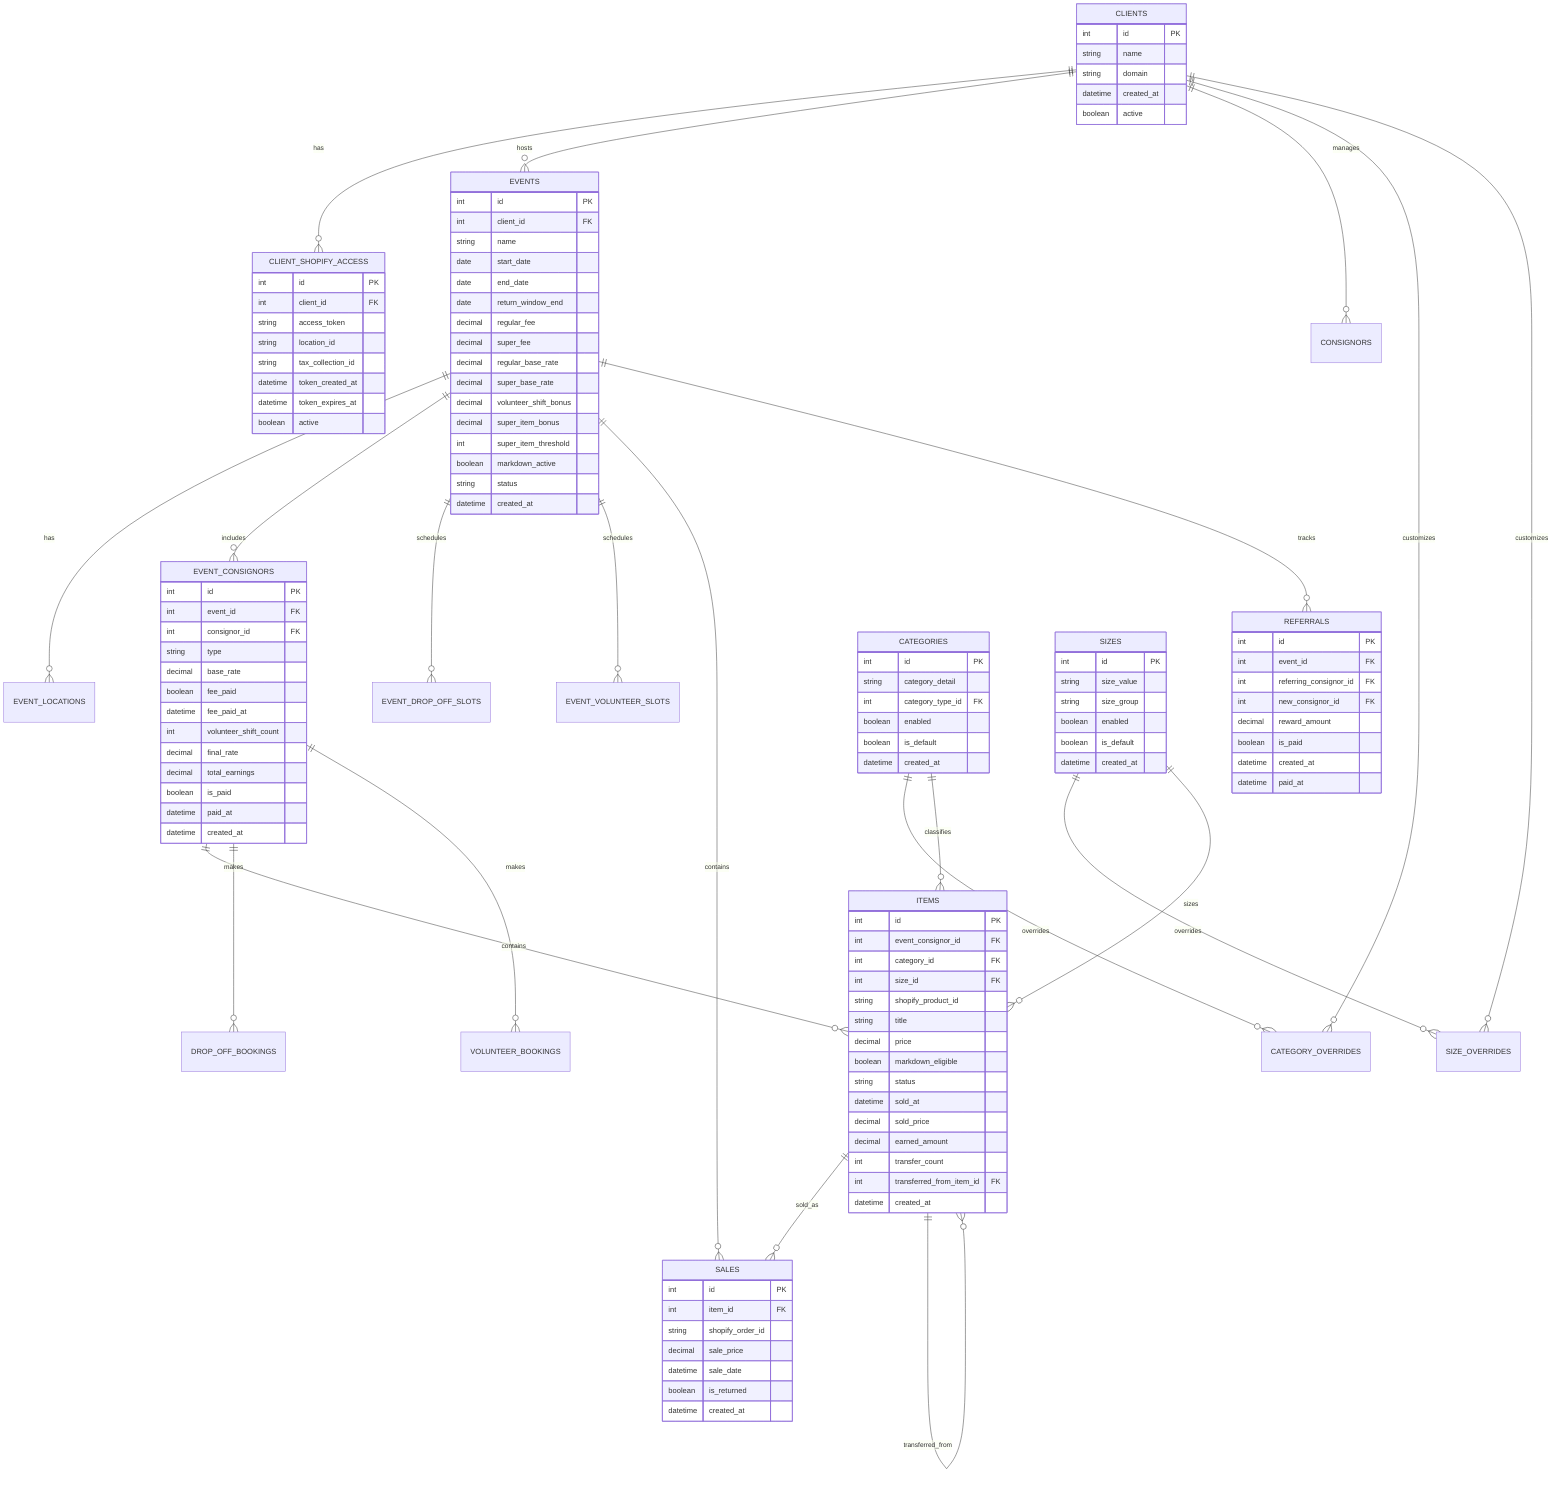 erDiagram
    CLIENTS ||--o{ CLIENT_SHOPIFY_ACCESS : has
    CLIENTS ||--o{ EVENTS : hosts
    CLIENTS ||--o{ CONSIGNORS : manages
    CLIENTS ||--o{ CATEGORY_OVERRIDES : customizes
    CLIENTS ||--o{ SIZE_OVERRIDES : customizes
    
    EVENTS ||--o{ EVENT_LOCATIONS : has
    EVENTS ||--o{ EVENT_CONSIGNORS : includes
    EVENTS ||--o{ EVENT_DROP_OFF_SLOTS : schedules
    EVENTS ||--o{ EVENT_VOLUNTEER_SLOTS : schedules
    EVENTS ||--o{ SALES : contains
    EVENTS ||--o{ REFERRALS : tracks
    
    EVENT_CONSIGNORS ||--o{ ITEMS : contains
    EVENT_CONSIGNORS ||--o{ DROP_OFF_BOOKINGS : makes
    EVENT_CONSIGNORS ||--o{ VOLUNTEER_BOOKINGS : makes
    
    CATEGORIES ||--o{ CATEGORY_OVERRIDES : overrides
    CATEGORIES ||--o{ ITEMS : classifies
    
    SIZES ||--o{ SIZE_OVERRIDES : overrides
    SIZES ||--o{ ITEMS : sizes
    
    ITEMS ||--o{ SALES : sold_as
    ITEMS ||--o{ ITEMS : transferred_from
    
    CLIENTS {
        int id PK
        string name
        string domain
        datetime created_at
        boolean active
    }
    
    CLIENT_SHOPIFY_ACCESS {
        int id PK
        int client_id FK
        string access_token
        string location_id
        string tax_collection_id
        datetime token_created_at
        datetime token_expires_at
        boolean active
    }
    
    EVENTS {
        int id PK
        int client_id FK
        string name
        date start_date
        date end_date
        date return_window_end
        decimal regular_fee
        decimal super_fee
        decimal regular_base_rate
        decimal super_base_rate
        decimal volunteer_shift_bonus
        decimal super_item_bonus
        int super_item_threshold
        boolean markdown_active
        string status
        datetime created_at
    }
    
    EVENT_CONSIGNORS {
        int id PK
        int event_id FK
        int consignor_id FK
        string type
        decimal base_rate
        boolean fee_paid
        datetime fee_paid_at
        int volunteer_shift_count
        decimal final_rate
        decimal total_earnings
        boolean is_paid
        datetime paid_at
        datetime created_at
    }
    
    ITEMS {
        int id PK
        int event_consignor_id FK
        int category_id FK
        int size_id FK
        string shopify_product_id
        string title
        decimal price
        boolean markdown_eligible
        string status
        datetime sold_at
        decimal sold_price
        decimal earned_amount
        int transfer_count
        int transferred_from_item_id FK
        datetime created_at
    }
    
    SALES {
        int id PK
        int item_id FK
        string shopify_order_id
        decimal sale_price
        datetime sale_date
        boolean is_returned
        datetime created_at
    }
    
    REFERRALS {
        int id PK
        int event_id FK
        int referring_consignor_id FK
        int new_consignor_id FK
        decimal reward_amount
        boolean is_paid
        datetime created_at
        datetime paid_at
    }
    
    CATEGORIES {
        int id PK
        string category_detail
        int category_type_id FK
        boolean enabled
        boolean is_default
        datetime created_at
    }
    
    SIZES {
        int id PK
        string size_value
        string size_group
        boolean enabled
        boolean is_default
        datetime created_at
    }